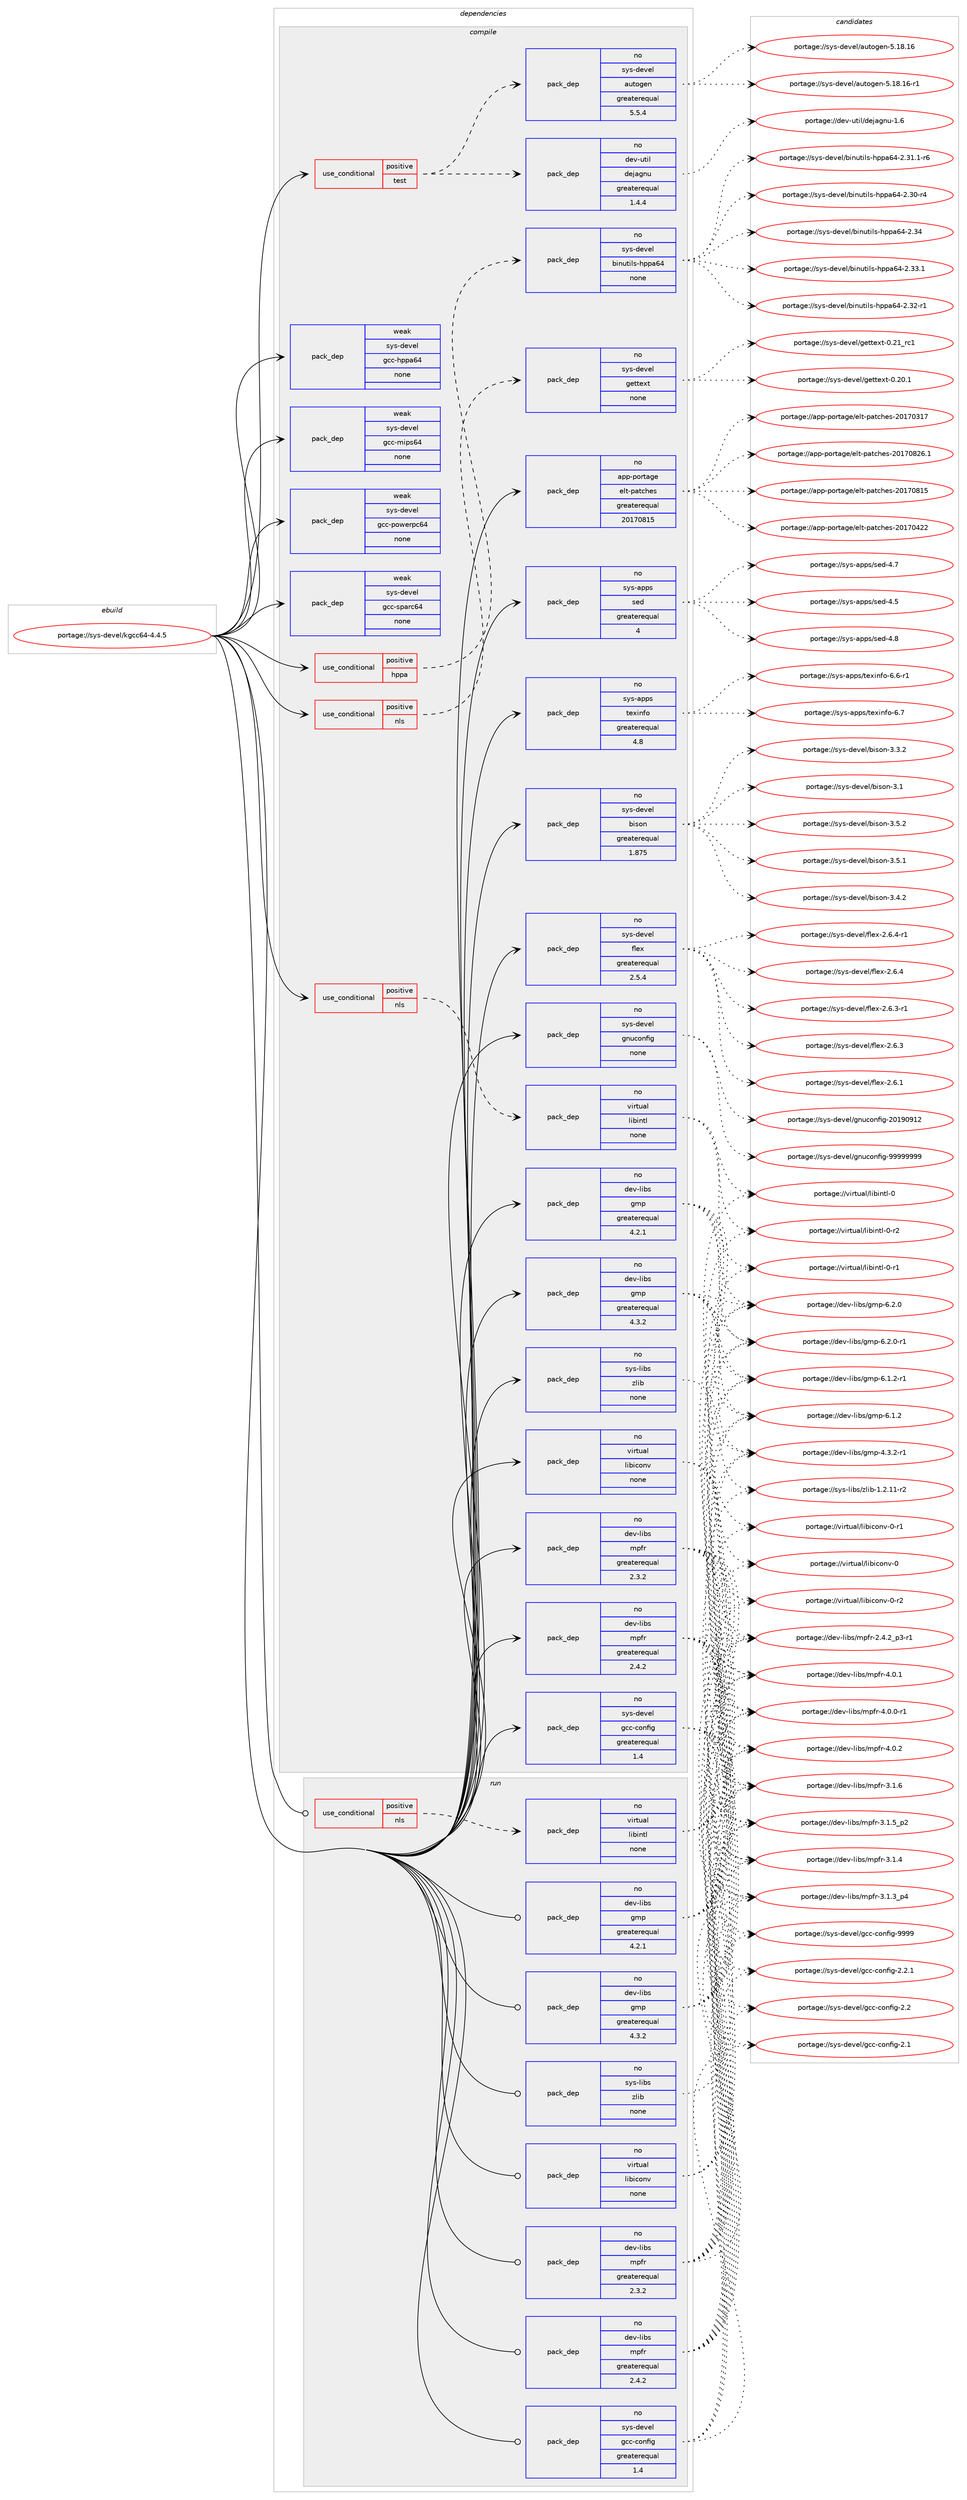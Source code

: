 digraph prolog {

# *************
# Graph options
# *************

newrank=true;
concentrate=true;
compound=true;
graph [rankdir=LR,fontname=Helvetica,fontsize=10,ranksep=1.5];#, ranksep=2.5, nodesep=0.2];
edge  [arrowhead=vee];
node  [fontname=Helvetica,fontsize=10];

# **********
# The ebuild
# **********

subgraph cluster_leftcol {
color=gray;
rank=same;
label=<<i>ebuild</i>>;
id [label="portage://sys-devel/kgcc64-4.4.5", color=red, width=4, href="../sys-devel/kgcc64-4.4.5.svg"];
}

# ****************
# The dependencies
# ****************

subgraph cluster_midcol {
color=gray;
label=<<i>dependencies</i>>;
subgraph cluster_compile {
fillcolor="#eeeeee";
style=filled;
label=<<i>compile</i>>;
subgraph cond10376 {
dependency52115 [label=<<TABLE BORDER="0" CELLBORDER="1" CELLSPACING="0" CELLPADDING="4"><TR><TD ROWSPAN="3" CELLPADDING="10">use_conditional</TD></TR><TR><TD>positive</TD></TR><TR><TD>hppa</TD></TR></TABLE>>, shape=none, color=red];
subgraph pack40613 {
dependency52116 [label=<<TABLE BORDER="0" CELLBORDER="1" CELLSPACING="0" CELLPADDING="4" WIDTH="220"><TR><TD ROWSPAN="6" CELLPADDING="30">pack_dep</TD></TR><TR><TD WIDTH="110">no</TD></TR><TR><TD>sys-devel</TD></TR><TR><TD>binutils-hppa64</TD></TR><TR><TD>none</TD></TR><TR><TD></TD></TR></TABLE>>, shape=none, color=blue];
}
dependency52115:e -> dependency52116:w [weight=20,style="dashed",arrowhead="vee"];
}
id:e -> dependency52115:w [weight=20,style="solid",arrowhead="vee"];
subgraph cond10377 {
dependency52117 [label=<<TABLE BORDER="0" CELLBORDER="1" CELLSPACING="0" CELLPADDING="4"><TR><TD ROWSPAN="3" CELLPADDING="10">use_conditional</TD></TR><TR><TD>positive</TD></TR><TR><TD>nls</TD></TR></TABLE>>, shape=none, color=red];
subgraph pack40614 {
dependency52118 [label=<<TABLE BORDER="0" CELLBORDER="1" CELLSPACING="0" CELLPADDING="4" WIDTH="220"><TR><TD ROWSPAN="6" CELLPADDING="30">pack_dep</TD></TR><TR><TD WIDTH="110">no</TD></TR><TR><TD>sys-devel</TD></TR><TR><TD>gettext</TD></TR><TR><TD>none</TD></TR><TR><TD></TD></TR></TABLE>>, shape=none, color=blue];
}
dependency52117:e -> dependency52118:w [weight=20,style="dashed",arrowhead="vee"];
}
id:e -> dependency52117:w [weight=20,style="solid",arrowhead="vee"];
subgraph cond10378 {
dependency52119 [label=<<TABLE BORDER="0" CELLBORDER="1" CELLSPACING="0" CELLPADDING="4"><TR><TD ROWSPAN="3" CELLPADDING="10">use_conditional</TD></TR><TR><TD>positive</TD></TR><TR><TD>nls</TD></TR></TABLE>>, shape=none, color=red];
subgraph pack40615 {
dependency52120 [label=<<TABLE BORDER="0" CELLBORDER="1" CELLSPACING="0" CELLPADDING="4" WIDTH="220"><TR><TD ROWSPAN="6" CELLPADDING="30">pack_dep</TD></TR><TR><TD WIDTH="110">no</TD></TR><TR><TD>virtual</TD></TR><TR><TD>libintl</TD></TR><TR><TD>none</TD></TR><TR><TD></TD></TR></TABLE>>, shape=none, color=blue];
}
dependency52119:e -> dependency52120:w [weight=20,style="dashed",arrowhead="vee"];
}
id:e -> dependency52119:w [weight=20,style="solid",arrowhead="vee"];
subgraph cond10379 {
dependency52121 [label=<<TABLE BORDER="0" CELLBORDER="1" CELLSPACING="0" CELLPADDING="4"><TR><TD ROWSPAN="3" CELLPADDING="10">use_conditional</TD></TR><TR><TD>positive</TD></TR><TR><TD>test</TD></TR></TABLE>>, shape=none, color=red];
subgraph pack40616 {
dependency52122 [label=<<TABLE BORDER="0" CELLBORDER="1" CELLSPACING="0" CELLPADDING="4" WIDTH="220"><TR><TD ROWSPAN="6" CELLPADDING="30">pack_dep</TD></TR><TR><TD WIDTH="110">no</TD></TR><TR><TD>dev-util</TD></TR><TR><TD>dejagnu</TD></TR><TR><TD>greaterequal</TD></TR><TR><TD>1.4.4</TD></TR></TABLE>>, shape=none, color=blue];
}
dependency52121:e -> dependency52122:w [weight=20,style="dashed",arrowhead="vee"];
subgraph pack40617 {
dependency52123 [label=<<TABLE BORDER="0" CELLBORDER="1" CELLSPACING="0" CELLPADDING="4" WIDTH="220"><TR><TD ROWSPAN="6" CELLPADDING="30">pack_dep</TD></TR><TR><TD WIDTH="110">no</TD></TR><TR><TD>sys-devel</TD></TR><TR><TD>autogen</TD></TR><TR><TD>greaterequal</TD></TR><TR><TD>5.5.4</TD></TR></TABLE>>, shape=none, color=blue];
}
dependency52121:e -> dependency52123:w [weight=20,style="dashed",arrowhead="vee"];
}
id:e -> dependency52121:w [weight=20,style="solid",arrowhead="vee"];
subgraph pack40618 {
dependency52124 [label=<<TABLE BORDER="0" CELLBORDER="1" CELLSPACING="0" CELLPADDING="4" WIDTH="220"><TR><TD ROWSPAN="6" CELLPADDING="30">pack_dep</TD></TR><TR><TD WIDTH="110">no</TD></TR><TR><TD>app-portage</TD></TR><TR><TD>elt-patches</TD></TR><TR><TD>greaterequal</TD></TR><TR><TD>20170815</TD></TR></TABLE>>, shape=none, color=blue];
}
id:e -> dependency52124:w [weight=20,style="solid",arrowhead="vee"];
subgraph pack40619 {
dependency52125 [label=<<TABLE BORDER="0" CELLBORDER="1" CELLSPACING="0" CELLPADDING="4" WIDTH="220"><TR><TD ROWSPAN="6" CELLPADDING="30">pack_dep</TD></TR><TR><TD WIDTH="110">no</TD></TR><TR><TD>dev-libs</TD></TR><TR><TD>gmp</TD></TR><TR><TD>greaterequal</TD></TR><TR><TD>4.2.1</TD></TR></TABLE>>, shape=none, color=blue];
}
id:e -> dependency52125:w [weight=20,style="solid",arrowhead="vee"];
subgraph pack40620 {
dependency52126 [label=<<TABLE BORDER="0" CELLBORDER="1" CELLSPACING="0" CELLPADDING="4" WIDTH="220"><TR><TD ROWSPAN="6" CELLPADDING="30">pack_dep</TD></TR><TR><TD WIDTH="110">no</TD></TR><TR><TD>dev-libs</TD></TR><TR><TD>gmp</TD></TR><TR><TD>greaterequal</TD></TR><TR><TD>4.3.2</TD></TR></TABLE>>, shape=none, color=blue];
}
id:e -> dependency52126:w [weight=20,style="solid",arrowhead="vee"];
subgraph pack40621 {
dependency52127 [label=<<TABLE BORDER="0" CELLBORDER="1" CELLSPACING="0" CELLPADDING="4" WIDTH="220"><TR><TD ROWSPAN="6" CELLPADDING="30">pack_dep</TD></TR><TR><TD WIDTH="110">no</TD></TR><TR><TD>dev-libs</TD></TR><TR><TD>mpfr</TD></TR><TR><TD>greaterequal</TD></TR><TR><TD>2.3.2</TD></TR></TABLE>>, shape=none, color=blue];
}
id:e -> dependency52127:w [weight=20,style="solid",arrowhead="vee"];
subgraph pack40622 {
dependency52128 [label=<<TABLE BORDER="0" CELLBORDER="1" CELLSPACING="0" CELLPADDING="4" WIDTH="220"><TR><TD ROWSPAN="6" CELLPADDING="30">pack_dep</TD></TR><TR><TD WIDTH="110">no</TD></TR><TR><TD>dev-libs</TD></TR><TR><TD>mpfr</TD></TR><TR><TD>greaterequal</TD></TR><TR><TD>2.4.2</TD></TR></TABLE>>, shape=none, color=blue];
}
id:e -> dependency52128:w [weight=20,style="solid",arrowhead="vee"];
subgraph pack40623 {
dependency52129 [label=<<TABLE BORDER="0" CELLBORDER="1" CELLSPACING="0" CELLPADDING="4" WIDTH="220"><TR><TD ROWSPAN="6" CELLPADDING="30">pack_dep</TD></TR><TR><TD WIDTH="110">no</TD></TR><TR><TD>sys-apps</TD></TR><TR><TD>sed</TD></TR><TR><TD>greaterequal</TD></TR><TR><TD>4</TD></TR></TABLE>>, shape=none, color=blue];
}
id:e -> dependency52129:w [weight=20,style="solid",arrowhead="vee"];
subgraph pack40624 {
dependency52130 [label=<<TABLE BORDER="0" CELLBORDER="1" CELLSPACING="0" CELLPADDING="4" WIDTH="220"><TR><TD ROWSPAN="6" CELLPADDING="30">pack_dep</TD></TR><TR><TD WIDTH="110">no</TD></TR><TR><TD>sys-apps</TD></TR><TR><TD>texinfo</TD></TR><TR><TD>greaterequal</TD></TR><TR><TD>4.8</TD></TR></TABLE>>, shape=none, color=blue];
}
id:e -> dependency52130:w [weight=20,style="solid",arrowhead="vee"];
subgraph pack40625 {
dependency52131 [label=<<TABLE BORDER="0" CELLBORDER="1" CELLSPACING="0" CELLPADDING="4" WIDTH="220"><TR><TD ROWSPAN="6" CELLPADDING="30">pack_dep</TD></TR><TR><TD WIDTH="110">no</TD></TR><TR><TD>sys-devel</TD></TR><TR><TD>bison</TD></TR><TR><TD>greaterequal</TD></TR><TR><TD>1.875</TD></TR></TABLE>>, shape=none, color=blue];
}
id:e -> dependency52131:w [weight=20,style="solid",arrowhead="vee"];
subgraph pack40626 {
dependency52132 [label=<<TABLE BORDER="0" CELLBORDER="1" CELLSPACING="0" CELLPADDING="4" WIDTH="220"><TR><TD ROWSPAN="6" CELLPADDING="30">pack_dep</TD></TR><TR><TD WIDTH="110">no</TD></TR><TR><TD>sys-devel</TD></TR><TR><TD>flex</TD></TR><TR><TD>greaterequal</TD></TR><TR><TD>2.5.4</TD></TR></TABLE>>, shape=none, color=blue];
}
id:e -> dependency52132:w [weight=20,style="solid",arrowhead="vee"];
subgraph pack40627 {
dependency52133 [label=<<TABLE BORDER="0" CELLBORDER="1" CELLSPACING="0" CELLPADDING="4" WIDTH="220"><TR><TD ROWSPAN="6" CELLPADDING="30">pack_dep</TD></TR><TR><TD WIDTH="110">no</TD></TR><TR><TD>sys-devel</TD></TR><TR><TD>gcc-config</TD></TR><TR><TD>greaterequal</TD></TR><TR><TD>1.4</TD></TR></TABLE>>, shape=none, color=blue];
}
id:e -> dependency52133:w [weight=20,style="solid",arrowhead="vee"];
subgraph pack40628 {
dependency52134 [label=<<TABLE BORDER="0" CELLBORDER="1" CELLSPACING="0" CELLPADDING="4" WIDTH="220"><TR><TD ROWSPAN="6" CELLPADDING="30">pack_dep</TD></TR><TR><TD WIDTH="110">no</TD></TR><TR><TD>sys-devel</TD></TR><TR><TD>gnuconfig</TD></TR><TR><TD>none</TD></TR><TR><TD></TD></TR></TABLE>>, shape=none, color=blue];
}
id:e -> dependency52134:w [weight=20,style="solid",arrowhead="vee"];
subgraph pack40629 {
dependency52135 [label=<<TABLE BORDER="0" CELLBORDER="1" CELLSPACING="0" CELLPADDING="4" WIDTH="220"><TR><TD ROWSPAN="6" CELLPADDING="30">pack_dep</TD></TR><TR><TD WIDTH="110">no</TD></TR><TR><TD>sys-libs</TD></TR><TR><TD>zlib</TD></TR><TR><TD>none</TD></TR><TR><TD></TD></TR></TABLE>>, shape=none, color=blue];
}
id:e -> dependency52135:w [weight=20,style="solid",arrowhead="vee"];
subgraph pack40630 {
dependency52136 [label=<<TABLE BORDER="0" CELLBORDER="1" CELLSPACING="0" CELLPADDING="4" WIDTH="220"><TR><TD ROWSPAN="6" CELLPADDING="30">pack_dep</TD></TR><TR><TD WIDTH="110">no</TD></TR><TR><TD>virtual</TD></TR><TR><TD>libiconv</TD></TR><TR><TD>none</TD></TR><TR><TD></TD></TR></TABLE>>, shape=none, color=blue];
}
id:e -> dependency52136:w [weight=20,style="solid",arrowhead="vee"];
subgraph pack40631 {
dependency52137 [label=<<TABLE BORDER="0" CELLBORDER="1" CELLSPACING="0" CELLPADDING="4" WIDTH="220"><TR><TD ROWSPAN="6" CELLPADDING="30">pack_dep</TD></TR><TR><TD WIDTH="110">weak</TD></TR><TR><TD>sys-devel</TD></TR><TR><TD>gcc-hppa64</TD></TR><TR><TD>none</TD></TR><TR><TD></TD></TR></TABLE>>, shape=none, color=blue];
}
id:e -> dependency52137:w [weight=20,style="solid",arrowhead="vee"];
subgraph pack40632 {
dependency52138 [label=<<TABLE BORDER="0" CELLBORDER="1" CELLSPACING="0" CELLPADDING="4" WIDTH="220"><TR><TD ROWSPAN="6" CELLPADDING="30">pack_dep</TD></TR><TR><TD WIDTH="110">weak</TD></TR><TR><TD>sys-devel</TD></TR><TR><TD>gcc-mips64</TD></TR><TR><TD>none</TD></TR><TR><TD></TD></TR></TABLE>>, shape=none, color=blue];
}
id:e -> dependency52138:w [weight=20,style="solid",arrowhead="vee"];
subgraph pack40633 {
dependency52139 [label=<<TABLE BORDER="0" CELLBORDER="1" CELLSPACING="0" CELLPADDING="4" WIDTH="220"><TR><TD ROWSPAN="6" CELLPADDING="30">pack_dep</TD></TR><TR><TD WIDTH="110">weak</TD></TR><TR><TD>sys-devel</TD></TR><TR><TD>gcc-powerpc64</TD></TR><TR><TD>none</TD></TR><TR><TD></TD></TR></TABLE>>, shape=none, color=blue];
}
id:e -> dependency52139:w [weight=20,style="solid",arrowhead="vee"];
subgraph pack40634 {
dependency52140 [label=<<TABLE BORDER="0" CELLBORDER="1" CELLSPACING="0" CELLPADDING="4" WIDTH="220"><TR><TD ROWSPAN="6" CELLPADDING="30">pack_dep</TD></TR><TR><TD WIDTH="110">weak</TD></TR><TR><TD>sys-devel</TD></TR><TR><TD>gcc-sparc64</TD></TR><TR><TD>none</TD></TR><TR><TD></TD></TR></TABLE>>, shape=none, color=blue];
}
id:e -> dependency52140:w [weight=20,style="solid",arrowhead="vee"];
}
subgraph cluster_compileandrun {
fillcolor="#eeeeee";
style=filled;
label=<<i>compile and run</i>>;
}
subgraph cluster_run {
fillcolor="#eeeeee";
style=filled;
label=<<i>run</i>>;
subgraph cond10380 {
dependency52141 [label=<<TABLE BORDER="0" CELLBORDER="1" CELLSPACING="0" CELLPADDING="4"><TR><TD ROWSPAN="3" CELLPADDING="10">use_conditional</TD></TR><TR><TD>positive</TD></TR><TR><TD>nls</TD></TR></TABLE>>, shape=none, color=red];
subgraph pack40635 {
dependency52142 [label=<<TABLE BORDER="0" CELLBORDER="1" CELLSPACING="0" CELLPADDING="4" WIDTH="220"><TR><TD ROWSPAN="6" CELLPADDING="30">pack_dep</TD></TR><TR><TD WIDTH="110">no</TD></TR><TR><TD>virtual</TD></TR><TR><TD>libintl</TD></TR><TR><TD>none</TD></TR><TR><TD></TD></TR></TABLE>>, shape=none, color=blue];
}
dependency52141:e -> dependency52142:w [weight=20,style="dashed",arrowhead="vee"];
}
id:e -> dependency52141:w [weight=20,style="solid",arrowhead="odot"];
subgraph pack40636 {
dependency52143 [label=<<TABLE BORDER="0" CELLBORDER="1" CELLSPACING="0" CELLPADDING="4" WIDTH="220"><TR><TD ROWSPAN="6" CELLPADDING="30">pack_dep</TD></TR><TR><TD WIDTH="110">no</TD></TR><TR><TD>dev-libs</TD></TR><TR><TD>gmp</TD></TR><TR><TD>greaterequal</TD></TR><TR><TD>4.2.1</TD></TR></TABLE>>, shape=none, color=blue];
}
id:e -> dependency52143:w [weight=20,style="solid",arrowhead="odot"];
subgraph pack40637 {
dependency52144 [label=<<TABLE BORDER="0" CELLBORDER="1" CELLSPACING="0" CELLPADDING="4" WIDTH="220"><TR><TD ROWSPAN="6" CELLPADDING="30">pack_dep</TD></TR><TR><TD WIDTH="110">no</TD></TR><TR><TD>dev-libs</TD></TR><TR><TD>gmp</TD></TR><TR><TD>greaterequal</TD></TR><TR><TD>4.3.2</TD></TR></TABLE>>, shape=none, color=blue];
}
id:e -> dependency52144:w [weight=20,style="solid",arrowhead="odot"];
subgraph pack40638 {
dependency52145 [label=<<TABLE BORDER="0" CELLBORDER="1" CELLSPACING="0" CELLPADDING="4" WIDTH="220"><TR><TD ROWSPAN="6" CELLPADDING="30">pack_dep</TD></TR><TR><TD WIDTH="110">no</TD></TR><TR><TD>dev-libs</TD></TR><TR><TD>mpfr</TD></TR><TR><TD>greaterequal</TD></TR><TR><TD>2.3.2</TD></TR></TABLE>>, shape=none, color=blue];
}
id:e -> dependency52145:w [weight=20,style="solid",arrowhead="odot"];
subgraph pack40639 {
dependency52146 [label=<<TABLE BORDER="0" CELLBORDER="1" CELLSPACING="0" CELLPADDING="4" WIDTH="220"><TR><TD ROWSPAN="6" CELLPADDING="30">pack_dep</TD></TR><TR><TD WIDTH="110">no</TD></TR><TR><TD>dev-libs</TD></TR><TR><TD>mpfr</TD></TR><TR><TD>greaterequal</TD></TR><TR><TD>2.4.2</TD></TR></TABLE>>, shape=none, color=blue];
}
id:e -> dependency52146:w [weight=20,style="solid",arrowhead="odot"];
subgraph pack40640 {
dependency52147 [label=<<TABLE BORDER="0" CELLBORDER="1" CELLSPACING="0" CELLPADDING="4" WIDTH="220"><TR><TD ROWSPAN="6" CELLPADDING="30">pack_dep</TD></TR><TR><TD WIDTH="110">no</TD></TR><TR><TD>sys-devel</TD></TR><TR><TD>gcc-config</TD></TR><TR><TD>greaterequal</TD></TR><TR><TD>1.4</TD></TR></TABLE>>, shape=none, color=blue];
}
id:e -> dependency52147:w [weight=20,style="solid",arrowhead="odot"];
subgraph pack40641 {
dependency52148 [label=<<TABLE BORDER="0" CELLBORDER="1" CELLSPACING="0" CELLPADDING="4" WIDTH="220"><TR><TD ROWSPAN="6" CELLPADDING="30">pack_dep</TD></TR><TR><TD WIDTH="110">no</TD></TR><TR><TD>sys-libs</TD></TR><TR><TD>zlib</TD></TR><TR><TD>none</TD></TR><TR><TD></TD></TR></TABLE>>, shape=none, color=blue];
}
id:e -> dependency52148:w [weight=20,style="solid",arrowhead="odot"];
subgraph pack40642 {
dependency52149 [label=<<TABLE BORDER="0" CELLBORDER="1" CELLSPACING="0" CELLPADDING="4" WIDTH="220"><TR><TD ROWSPAN="6" CELLPADDING="30">pack_dep</TD></TR><TR><TD WIDTH="110">no</TD></TR><TR><TD>virtual</TD></TR><TR><TD>libiconv</TD></TR><TR><TD>none</TD></TR><TR><TD></TD></TR></TABLE>>, shape=none, color=blue];
}
id:e -> dependency52149:w [weight=20,style="solid",arrowhead="odot"];
}
}

# **************
# The candidates
# **************

subgraph cluster_choices {
rank=same;
color=gray;
label=<<i>candidates</i>>;

subgraph choice40613 {
color=black;
nodesep=1;
choice115121115451001011181011084798105110117116105108115451041121129754524550465152 [label="portage://sys-devel/binutils-hppa64-2.34", color=red, width=4,href="../sys-devel/binutils-hppa64-2.34.svg"];
choice1151211154510010111810110847981051101171161051081154510411211297545245504651514649 [label="portage://sys-devel/binutils-hppa64-2.33.1", color=red, width=4,href="../sys-devel/binutils-hppa64-2.33.1.svg"];
choice1151211154510010111810110847981051101171161051081154510411211297545245504651504511449 [label="portage://sys-devel/binutils-hppa64-2.32-r1", color=red, width=4,href="../sys-devel/binutils-hppa64-2.32-r1.svg"];
choice11512111545100101118101108479810511011711610510811545104112112975452455046514946494511454 [label="portage://sys-devel/binutils-hppa64-2.31.1-r6", color=red, width=4,href="../sys-devel/binutils-hppa64-2.31.1-r6.svg"];
choice1151211154510010111810110847981051101171161051081154510411211297545245504651484511452 [label="portage://sys-devel/binutils-hppa64-2.30-r4", color=red, width=4,href="../sys-devel/binutils-hppa64-2.30-r4.svg"];
dependency52116:e -> choice115121115451001011181011084798105110117116105108115451041121129754524550465152:w [style=dotted,weight="100"];
dependency52116:e -> choice1151211154510010111810110847981051101171161051081154510411211297545245504651514649:w [style=dotted,weight="100"];
dependency52116:e -> choice1151211154510010111810110847981051101171161051081154510411211297545245504651504511449:w [style=dotted,weight="100"];
dependency52116:e -> choice11512111545100101118101108479810511011711610510811545104112112975452455046514946494511454:w [style=dotted,weight="100"];
dependency52116:e -> choice1151211154510010111810110847981051101171161051081154510411211297545245504651484511452:w [style=dotted,weight="100"];
}
subgraph choice40614 {
color=black;
nodesep=1;
choice11512111545100101118101108471031011161161011201164548465049951149949 [label="portage://sys-devel/gettext-0.21_rc1", color=red, width=4,href="../sys-devel/gettext-0.21_rc1.svg"];
choice115121115451001011181011084710310111611610112011645484650484649 [label="portage://sys-devel/gettext-0.20.1", color=red, width=4,href="../sys-devel/gettext-0.20.1.svg"];
dependency52118:e -> choice11512111545100101118101108471031011161161011201164548465049951149949:w [style=dotted,weight="100"];
dependency52118:e -> choice115121115451001011181011084710310111611610112011645484650484649:w [style=dotted,weight="100"];
}
subgraph choice40615 {
color=black;
nodesep=1;
choice11810511411611797108471081059810511011610845484511450 [label="portage://virtual/libintl-0-r2", color=red, width=4,href="../virtual/libintl-0-r2.svg"];
choice11810511411611797108471081059810511011610845484511449 [label="portage://virtual/libintl-0-r1", color=red, width=4,href="../virtual/libintl-0-r1.svg"];
choice1181051141161179710847108105981051101161084548 [label="portage://virtual/libintl-0", color=red, width=4,href="../virtual/libintl-0.svg"];
dependency52120:e -> choice11810511411611797108471081059810511011610845484511450:w [style=dotted,weight="100"];
dependency52120:e -> choice11810511411611797108471081059810511011610845484511449:w [style=dotted,weight="100"];
dependency52120:e -> choice1181051141161179710847108105981051101161084548:w [style=dotted,weight="100"];
}
subgraph choice40616 {
color=black;
nodesep=1;
choice10010111845117116105108471001011069710311011745494654 [label="portage://dev-util/dejagnu-1.6", color=red, width=4,href="../dev-util/dejagnu-1.6.svg"];
dependency52122:e -> choice10010111845117116105108471001011069710311011745494654:w [style=dotted,weight="100"];
}
subgraph choice40617 {
color=black;
nodesep=1;
choice11512111545100101118101108479711711611110310111045534649564649544511449 [label="portage://sys-devel/autogen-5.18.16-r1", color=red, width=4,href="../sys-devel/autogen-5.18.16-r1.svg"];
choice1151211154510010111810110847971171161111031011104553464956464954 [label="portage://sys-devel/autogen-5.18.16", color=red, width=4,href="../sys-devel/autogen-5.18.16.svg"];
dependency52123:e -> choice11512111545100101118101108479711711611110310111045534649564649544511449:w [style=dotted,weight="100"];
dependency52123:e -> choice1151211154510010111810110847971171161111031011104553464956464954:w [style=dotted,weight="100"];
}
subgraph choice40618 {
color=black;
nodesep=1;
choice971121124511211111411697103101471011081164511297116991041011154550484955485650544649 [label="portage://app-portage/elt-patches-20170826.1", color=red, width=4,href="../app-portage/elt-patches-20170826.1.svg"];
choice97112112451121111141169710310147101108116451129711699104101115455048495548564953 [label="portage://app-portage/elt-patches-20170815", color=red, width=4,href="../app-portage/elt-patches-20170815.svg"];
choice97112112451121111141169710310147101108116451129711699104101115455048495548525050 [label="portage://app-portage/elt-patches-20170422", color=red, width=4,href="../app-portage/elt-patches-20170422.svg"];
choice97112112451121111141169710310147101108116451129711699104101115455048495548514955 [label="portage://app-portage/elt-patches-20170317", color=red, width=4,href="../app-portage/elt-patches-20170317.svg"];
dependency52124:e -> choice971121124511211111411697103101471011081164511297116991041011154550484955485650544649:w [style=dotted,weight="100"];
dependency52124:e -> choice97112112451121111141169710310147101108116451129711699104101115455048495548564953:w [style=dotted,weight="100"];
dependency52124:e -> choice97112112451121111141169710310147101108116451129711699104101115455048495548525050:w [style=dotted,weight="100"];
dependency52124:e -> choice97112112451121111141169710310147101108116451129711699104101115455048495548514955:w [style=dotted,weight="100"];
}
subgraph choice40619 {
color=black;
nodesep=1;
choice1001011184510810598115471031091124554465046484511449 [label="portage://dev-libs/gmp-6.2.0-r1", color=red, width=4,href="../dev-libs/gmp-6.2.0-r1.svg"];
choice100101118451081059811547103109112455446504648 [label="portage://dev-libs/gmp-6.2.0", color=red, width=4,href="../dev-libs/gmp-6.2.0.svg"];
choice1001011184510810598115471031091124554464946504511449 [label="portage://dev-libs/gmp-6.1.2-r1", color=red, width=4,href="../dev-libs/gmp-6.1.2-r1.svg"];
choice100101118451081059811547103109112455446494650 [label="portage://dev-libs/gmp-6.1.2", color=red, width=4,href="../dev-libs/gmp-6.1.2.svg"];
choice1001011184510810598115471031091124552465146504511449 [label="portage://dev-libs/gmp-4.3.2-r1", color=red, width=4,href="../dev-libs/gmp-4.3.2-r1.svg"];
dependency52125:e -> choice1001011184510810598115471031091124554465046484511449:w [style=dotted,weight="100"];
dependency52125:e -> choice100101118451081059811547103109112455446504648:w [style=dotted,weight="100"];
dependency52125:e -> choice1001011184510810598115471031091124554464946504511449:w [style=dotted,weight="100"];
dependency52125:e -> choice100101118451081059811547103109112455446494650:w [style=dotted,weight="100"];
dependency52125:e -> choice1001011184510810598115471031091124552465146504511449:w [style=dotted,weight="100"];
}
subgraph choice40620 {
color=black;
nodesep=1;
choice1001011184510810598115471031091124554465046484511449 [label="portage://dev-libs/gmp-6.2.0-r1", color=red, width=4,href="../dev-libs/gmp-6.2.0-r1.svg"];
choice100101118451081059811547103109112455446504648 [label="portage://dev-libs/gmp-6.2.0", color=red, width=4,href="../dev-libs/gmp-6.2.0.svg"];
choice1001011184510810598115471031091124554464946504511449 [label="portage://dev-libs/gmp-6.1.2-r1", color=red, width=4,href="../dev-libs/gmp-6.1.2-r1.svg"];
choice100101118451081059811547103109112455446494650 [label="portage://dev-libs/gmp-6.1.2", color=red, width=4,href="../dev-libs/gmp-6.1.2.svg"];
choice1001011184510810598115471031091124552465146504511449 [label="portage://dev-libs/gmp-4.3.2-r1", color=red, width=4,href="../dev-libs/gmp-4.3.2-r1.svg"];
dependency52126:e -> choice1001011184510810598115471031091124554465046484511449:w [style=dotted,weight="100"];
dependency52126:e -> choice100101118451081059811547103109112455446504648:w [style=dotted,weight="100"];
dependency52126:e -> choice1001011184510810598115471031091124554464946504511449:w [style=dotted,weight="100"];
dependency52126:e -> choice100101118451081059811547103109112455446494650:w [style=dotted,weight="100"];
dependency52126:e -> choice1001011184510810598115471031091124552465146504511449:w [style=dotted,weight="100"];
}
subgraph choice40621 {
color=black;
nodesep=1;
choice100101118451081059811547109112102114455246484650 [label="portage://dev-libs/mpfr-4.0.2", color=red, width=4,href="../dev-libs/mpfr-4.0.2.svg"];
choice100101118451081059811547109112102114455246484649 [label="portage://dev-libs/mpfr-4.0.1", color=red, width=4,href="../dev-libs/mpfr-4.0.1.svg"];
choice1001011184510810598115471091121021144552464846484511449 [label="portage://dev-libs/mpfr-4.0.0-r1", color=red, width=4,href="../dev-libs/mpfr-4.0.0-r1.svg"];
choice100101118451081059811547109112102114455146494654 [label="portage://dev-libs/mpfr-3.1.6", color=red, width=4,href="../dev-libs/mpfr-3.1.6.svg"];
choice1001011184510810598115471091121021144551464946539511250 [label="portage://dev-libs/mpfr-3.1.5_p2", color=red, width=4,href="../dev-libs/mpfr-3.1.5_p2.svg"];
choice100101118451081059811547109112102114455146494652 [label="portage://dev-libs/mpfr-3.1.4", color=red, width=4,href="../dev-libs/mpfr-3.1.4.svg"];
choice1001011184510810598115471091121021144551464946519511252 [label="portage://dev-libs/mpfr-3.1.3_p4", color=red, width=4,href="../dev-libs/mpfr-3.1.3_p4.svg"];
choice10010111845108105981154710911210211445504652465095112514511449 [label="portage://dev-libs/mpfr-2.4.2_p3-r1", color=red, width=4,href="../dev-libs/mpfr-2.4.2_p3-r1.svg"];
dependency52127:e -> choice100101118451081059811547109112102114455246484650:w [style=dotted,weight="100"];
dependency52127:e -> choice100101118451081059811547109112102114455246484649:w [style=dotted,weight="100"];
dependency52127:e -> choice1001011184510810598115471091121021144552464846484511449:w [style=dotted,weight="100"];
dependency52127:e -> choice100101118451081059811547109112102114455146494654:w [style=dotted,weight="100"];
dependency52127:e -> choice1001011184510810598115471091121021144551464946539511250:w [style=dotted,weight="100"];
dependency52127:e -> choice100101118451081059811547109112102114455146494652:w [style=dotted,weight="100"];
dependency52127:e -> choice1001011184510810598115471091121021144551464946519511252:w [style=dotted,weight="100"];
dependency52127:e -> choice10010111845108105981154710911210211445504652465095112514511449:w [style=dotted,weight="100"];
}
subgraph choice40622 {
color=black;
nodesep=1;
choice100101118451081059811547109112102114455246484650 [label="portage://dev-libs/mpfr-4.0.2", color=red, width=4,href="../dev-libs/mpfr-4.0.2.svg"];
choice100101118451081059811547109112102114455246484649 [label="portage://dev-libs/mpfr-4.0.1", color=red, width=4,href="../dev-libs/mpfr-4.0.1.svg"];
choice1001011184510810598115471091121021144552464846484511449 [label="portage://dev-libs/mpfr-4.0.0-r1", color=red, width=4,href="../dev-libs/mpfr-4.0.0-r1.svg"];
choice100101118451081059811547109112102114455146494654 [label="portage://dev-libs/mpfr-3.1.6", color=red, width=4,href="../dev-libs/mpfr-3.1.6.svg"];
choice1001011184510810598115471091121021144551464946539511250 [label="portage://dev-libs/mpfr-3.1.5_p2", color=red, width=4,href="../dev-libs/mpfr-3.1.5_p2.svg"];
choice100101118451081059811547109112102114455146494652 [label="portage://dev-libs/mpfr-3.1.4", color=red, width=4,href="../dev-libs/mpfr-3.1.4.svg"];
choice1001011184510810598115471091121021144551464946519511252 [label="portage://dev-libs/mpfr-3.1.3_p4", color=red, width=4,href="../dev-libs/mpfr-3.1.3_p4.svg"];
choice10010111845108105981154710911210211445504652465095112514511449 [label="portage://dev-libs/mpfr-2.4.2_p3-r1", color=red, width=4,href="../dev-libs/mpfr-2.4.2_p3-r1.svg"];
dependency52128:e -> choice100101118451081059811547109112102114455246484650:w [style=dotted,weight="100"];
dependency52128:e -> choice100101118451081059811547109112102114455246484649:w [style=dotted,weight="100"];
dependency52128:e -> choice1001011184510810598115471091121021144552464846484511449:w [style=dotted,weight="100"];
dependency52128:e -> choice100101118451081059811547109112102114455146494654:w [style=dotted,weight="100"];
dependency52128:e -> choice1001011184510810598115471091121021144551464946539511250:w [style=dotted,weight="100"];
dependency52128:e -> choice100101118451081059811547109112102114455146494652:w [style=dotted,weight="100"];
dependency52128:e -> choice1001011184510810598115471091121021144551464946519511252:w [style=dotted,weight="100"];
dependency52128:e -> choice10010111845108105981154710911210211445504652465095112514511449:w [style=dotted,weight="100"];
}
subgraph choice40623 {
color=black;
nodesep=1;
choice11512111545971121121154711510110045524656 [label="portage://sys-apps/sed-4.8", color=red, width=4,href="../sys-apps/sed-4.8.svg"];
choice11512111545971121121154711510110045524655 [label="portage://sys-apps/sed-4.7", color=red, width=4,href="../sys-apps/sed-4.7.svg"];
choice11512111545971121121154711510110045524653 [label="portage://sys-apps/sed-4.5", color=red, width=4,href="../sys-apps/sed-4.5.svg"];
dependency52129:e -> choice11512111545971121121154711510110045524656:w [style=dotted,weight="100"];
dependency52129:e -> choice11512111545971121121154711510110045524655:w [style=dotted,weight="100"];
dependency52129:e -> choice11512111545971121121154711510110045524653:w [style=dotted,weight="100"];
}
subgraph choice40624 {
color=black;
nodesep=1;
choice11512111545971121121154711610112010511010211145544655 [label="portage://sys-apps/texinfo-6.7", color=red, width=4,href="../sys-apps/texinfo-6.7.svg"];
choice115121115459711211211547116101120105110102111455446544511449 [label="portage://sys-apps/texinfo-6.6-r1", color=red, width=4,href="../sys-apps/texinfo-6.6-r1.svg"];
dependency52130:e -> choice11512111545971121121154711610112010511010211145544655:w [style=dotted,weight="100"];
dependency52130:e -> choice115121115459711211211547116101120105110102111455446544511449:w [style=dotted,weight="100"];
}
subgraph choice40625 {
color=black;
nodesep=1;
choice115121115451001011181011084798105115111110455146534650 [label="portage://sys-devel/bison-3.5.2", color=red, width=4,href="../sys-devel/bison-3.5.2.svg"];
choice115121115451001011181011084798105115111110455146534649 [label="portage://sys-devel/bison-3.5.1", color=red, width=4,href="../sys-devel/bison-3.5.1.svg"];
choice115121115451001011181011084798105115111110455146524650 [label="portage://sys-devel/bison-3.4.2", color=red, width=4,href="../sys-devel/bison-3.4.2.svg"];
choice115121115451001011181011084798105115111110455146514650 [label="portage://sys-devel/bison-3.3.2", color=red, width=4,href="../sys-devel/bison-3.3.2.svg"];
choice11512111545100101118101108479810511511111045514649 [label="portage://sys-devel/bison-3.1", color=red, width=4,href="../sys-devel/bison-3.1.svg"];
dependency52131:e -> choice115121115451001011181011084798105115111110455146534650:w [style=dotted,weight="100"];
dependency52131:e -> choice115121115451001011181011084798105115111110455146534649:w [style=dotted,weight="100"];
dependency52131:e -> choice115121115451001011181011084798105115111110455146524650:w [style=dotted,weight="100"];
dependency52131:e -> choice115121115451001011181011084798105115111110455146514650:w [style=dotted,weight="100"];
dependency52131:e -> choice11512111545100101118101108479810511511111045514649:w [style=dotted,weight="100"];
}
subgraph choice40626 {
color=black;
nodesep=1;
choice11512111545100101118101108471021081011204550465446524511449 [label="portage://sys-devel/flex-2.6.4-r1", color=red, width=4,href="../sys-devel/flex-2.6.4-r1.svg"];
choice1151211154510010111810110847102108101120455046544652 [label="portage://sys-devel/flex-2.6.4", color=red, width=4,href="../sys-devel/flex-2.6.4.svg"];
choice11512111545100101118101108471021081011204550465446514511449 [label="portage://sys-devel/flex-2.6.3-r1", color=red, width=4,href="../sys-devel/flex-2.6.3-r1.svg"];
choice1151211154510010111810110847102108101120455046544651 [label="portage://sys-devel/flex-2.6.3", color=red, width=4,href="../sys-devel/flex-2.6.3.svg"];
choice1151211154510010111810110847102108101120455046544649 [label="portage://sys-devel/flex-2.6.1", color=red, width=4,href="../sys-devel/flex-2.6.1.svg"];
dependency52132:e -> choice11512111545100101118101108471021081011204550465446524511449:w [style=dotted,weight="100"];
dependency52132:e -> choice1151211154510010111810110847102108101120455046544652:w [style=dotted,weight="100"];
dependency52132:e -> choice11512111545100101118101108471021081011204550465446514511449:w [style=dotted,weight="100"];
dependency52132:e -> choice1151211154510010111810110847102108101120455046544651:w [style=dotted,weight="100"];
dependency52132:e -> choice1151211154510010111810110847102108101120455046544649:w [style=dotted,weight="100"];
}
subgraph choice40627 {
color=black;
nodesep=1;
choice1151211154510010111810110847103999945991111101021051034557575757 [label="portage://sys-devel/gcc-config-9999", color=red, width=4,href="../sys-devel/gcc-config-9999.svg"];
choice115121115451001011181011084710399994599111110102105103455046504649 [label="portage://sys-devel/gcc-config-2.2.1", color=red, width=4,href="../sys-devel/gcc-config-2.2.1.svg"];
choice11512111545100101118101108471039999459911111010210510345504650 [label="portage://sys-devel/gcc-config-2.2", color=red, width=4,href="../sys-devel/gcc-config-2.2.svg"];
choice11512111545100101118101108471039999459911111010210510345504649 [label="portage://sys-devel/gcc-config-2.1", color=red, width=4,href="../sys-devel/gcc-config-2.1.svg"];
dependency52133:e -> choice1151211154510010111810110847103999945991111101021051034557575757:w [style=dotted,weight="100"];
dependency52133:e -> choice115121115451001011181011084710399994599111110102105103455046504649:w [style=dotted,weight="100"];
dependency52133:e -> choice11512111545100101118101108471039999459911111010210510345504650:w [style=dotted,weight="100"];
dependency52133:e -> choice11512111545100101118101108471039999459911111010210510345504649:w [style=dotted,weight="100"];
}
subgraph choice40628 {
color=black;
nodesep=1;
choice115121115451001011181011084710311011799111110102105103455757575757575757 [label="portage://sys-devel/gnuconfig-99999999", color=red, width=4,href="../sys-devel/gnuconfig-99999999.svg"];
choice115121115451001011181011084710311011799111110102105103455048495748574950 [label="portage://sys-devel/gnuconfig-20190912", color=red, width=4,href="../sys-devel/gnuconfig-20190912.svg"];
dependency52134:e -> choice115121115451001011181011084710311011799111110102105103455757575757575757:w [style=dotted,weight="100"];
dependency52134:e -> choice115121115451001011181011084710311011799111110102105103455048495748574950:w [style=dotted,weight="100"];
}
subgraph choice40629 {
color=black;
nodesep=1;
choice11512111545108105981154712210810598454946504649494511450 [label="portage://sys-libs/zlib-1.2.11-r2", color=red, width=4,href="../sys-libs/zlib-1.2.11-r2.svg"];
dependency52135:e -> choice11512111545108105981154712210810598454946504649494511450:w [style=dotted,weight="100"];
}
subgraph choice40630 {
color=black;
nodesep=1;
choice1181051141161179710847108105981059911111011845484511450 [label="portage://virtual/libiconv-0-r2", color=red, width=4,href="../virtual/libiconv-0-r2.svg"];
choice1181051141161179710847108105981059911111011845484511449 [label="portage://virtual/libiconv-0-r1", color=red, width=4,href="../virtual/libiconv-0-r1.svg"];
choice118105114116117971084710810598105991111101184548 [label="portage://virtual/libiconv-0", color=red, width=4,href="../virtual/libiconv-0.svg"];
dependency52136:e -> choice1181051141161179710847108105981059911111011845484511450:w [style=dotted,weight="100"];
dependency52136:e -> choice1181051141161179710847108105981059911111011845484511449:w [style=dotted,weight="100"];
dependency52136:e -> choice118105114116117971084710810598105991111101184548:w [style=dotted,weight="100"];
}
subgraph choice40631 {
color=black;
nodesep=1;
}
subgraph choice40632 {
color=black;
nodesep=1;
}
subgraph choice40633 {
color=black;
nodesep=1;
}
subgraph choice40634 {
color=black;
nodesep=1;
}
subgraph choice40635 {
color=black;
nodesep=1;
choice11810511411611797108471081059810511011610845484511450 [label="portage://virtual/libintl-0-r2", color=red, width=4,href="../virtual/libintl-0-r2.svg"];
choice11810511411611797108471081059810511011610845484511449 [label="portage://virtual/libintl-0-r1", color=red, width=4,href="../virtual/libintl-0-r1.svg"];
choice1181051141161179710847108105981051101161084548 [label="portage://virtual/libintl-0", color=red, width=4,href="../virtual/libintl-0.svg"];
dependency52142:e -> choice11810511411611797108471081059810511011610845484511450:w [style=dotted,weight="100"];
dependency52142:e -> choice11810511411611797108471081059810511011610845484511449:w [style=dotted,weight="100"];
dependency52142:e -> choice1181051141161179710847108105981051101161084548:w [style=dotted,weight="100"];
}
subgraph choice40636 {
color=black;
nodesep=1;
choice1001011184510810598115471031091124554465046484511449 [label="portage://dev-libs/gmp-6.2.0-r1", color=red, width=4,href="../dev-libs/gmp-6.2.0-r1.svg"];
choice100101118451081059811547103109112455446504648 [label="portage://dev-libs/gmp-6.2.0", color=red, width=4,href="../dev-libs/gmp-6.2.0.svg"];
choice1001011184510810598115471031091124554464946504511449 [label="portage://dev-libs/gmp-6.1.2-r1", color=red, width=4,href="../dev-libs/gmp-6.1.2-r1.svg"];
choice100101118451081059811547103109112455446494650 [label="portage://dev-libs/gmp-6.1.2", color=red, width=4,href="../dev-libs/gmp-6.1.2.svg"];
choice1001011184510810598115471031091124552465146504511449 [label="portage://dev-libs/gmp-4.3.2-r1", color=red, width=4,href="../dev-libs/gmp-4.3.2-r1.svg"];
dependency52143:e -> choice1001011184510810598115471031091124554465046484511449:w [style=dotted,weight="100"];
dependency52143:e -> choice100101118451081059811547103109112455446504648:w [style=dotted,weight="100"];
dependency52143:e -> choice1001011184510810598115471031091124554464946504511449:w [style=dotted,weight="100"];
dependency52143:e -> choice100101118451081059811547103109112455446494650:w [style=dotted,weight="100"];
dependency52143:e -> choice1001011184510810598115471031091124552465146504511449:w [style=dotted,weight="100"];
}
subgraph choice40637 {
color=black;
nodesep=1;
choice1001011184510810598115471031091124554465046484511449 [label="portage://dev-libs/gmp-6.2.0-r1", color=red, width=4,href="../dev-libs/gmp-6.2.0-r1.svg"];
choice100101118451081059811547103109112455446504648 [label="portage://dev-libs/gmp-6.2.0", color=red, width=4,href="../dev-libs/gmp-6.2.0.svg"];
choice1001011184510810598115471031091124554464946504511449 [label="portage://dev-libs/gmp-6.1.2-r1", color=red, width=4,href="../dev-libs/gmp-6.1.2-r1.svg"];
choice100101118451081059811547103109112455446494650 [label="portage://dev-libs/gmp-6.1.2", color=red, width=4,href="../dev-libs/gmp-6.1.2.svg"];
choice1001011184510810598115471031091124552465146504511449 [label="portage://dev-libs/gmp-4.3.2-r1", color=red, width=4,href="../dev-libs/gmp-4.3.2-r1.svg"];
dependency52144:e -> choice1001011184510810598115471031091124554465046484511449:w [style=dotted,weight="100"];
dependency52144:e -> choice100101118451081059811547103109112455446504648:w [style=dotted,weight="100"];
dependency52144:e -> choice1001011184510810598115471031091124554464946504511449:w [style=dotted,weight="100"];
dependency52144:e -> choice100101118451081059811547103109112455446494650:w [style=dotted,weight="100"];
dependency52144:e -> choice1001011184510810598115471031091124552465146504511449:w [style=dotted,weight="100"];
}
subgraph choice40638 {
color=black;
nodesep=1;
choice100101118451081059811547109112102114455246484650 [label="portage://dev-libs/mpfr-4.0.2", color=red, width=4,href="../dev-libs/mpfr-4.0.2.svg"];
choice100101118451081059811547109112102114455246484649 [label="portage://dev-libs/mpfr-4.0.1", color=red, width=4,href="../dev-libs/mpfr-4.0.1.svg"];
choice1001011184510810598115471091121021144552464846484511449 [label="portage://dev-libs/mpfr-4.0.0-r1", color=red, width=4,href="../dev-libs/mpfr-4.0.0-r1.svg"];
choice100101118451081059811547109112102114455146494654 [label="portage://dev-libs/mpfr-3.1.6", color=red, width=4,href="../dev-libs/mpfr-3.1.6.svg"];
choice1001011184510810598115471091121021144551464946539511250 [label="portage://dev-libs/mpfr-3.1.5_p2", color=red, width=4,href="../dev-libs/mpfr-3.1.5_p2.svg"];
choice100101118451081059811547109112102114455146494652 [label="portage://dev-libs/mpfr-3.1.4", color=red, width=4,href="../dev-libs/mpfr-3.1.4.svg"];
choice1001011184510810598115471091121021144551464946519511252 [label="portage://dev-libs/mpfr-3.1.3_p4", color=red, width=4,href="../dev-libs/mpfr-3.1.3_p4.svg"];
choice10010111845108105981154710911210211445504652465095112514511449 [label="portage://dev-libs/mpfr-2.4.2_p3-r1", color=red, width=4,href="../dev-libs/mpfr-2.4.2_p3-r1.svg"];
dependency52145:e -> choice100101118451081059811547109112102114455246484650:w [style=dotted,weight="100"];
dependency52145:e -> choice100101118451081059811547109112102114455246484649:w [style=dotted,weight="100"];
dependency52145:e -> choice1001011184510810598115471091121021144552464846484511449:w [style=dotted,weight="100"];
dependency52145:e -> choice100101118451081059811547109112102114455146494654:w [style=dotted,weight="100"];
dependency52145:e -> choice1001011184510810598115471091121021144551464946539511250:w [style=dotted,weight="100"];
dependency52145:e -> choice100101118451081059811547109112102114455146494652:w [style=dotted,weight="100"];
dependency52145:e -> choice1001011184510810598115471091121021144551464946519511252:w [style=dotted,weight="100"];
dependency52145:e -> choice10010111845108105981154710911210211445504652465095112514511449:w [style=dotted,weight="100"];
}
subgraph choice40639 {
color=black;
nodesep=1;
choice100101118451081059811547109112102114455246484650 [label="portage://dev-libs/mpfr-4.0.2", color=red, width=4,href="../dev-libs/mpfr-4.0.2.svg"];
choice100101118451081059811547109112102114455246484649 [label="portage://dev-libs/mpfr-4.0.1", color=red, width=4,href="../dev-libs/mpfr-4.0.1.svg"];
choice1001011184510810598115471091121021144552464846484511449 [label="portage://dev-libs/mpfr-4.0.0-r1", color=red, width=4,href="../dev-libs/mpfr-4.0.0-r1.svg"];
choice100101118451081059811547109112102114455146494654 [label="portage://dev-libs/mpfr-3.1.6", color=red, width=4,href="../dev-libs/mpfr-3.1.6.svg"];
choice1001011184510810598115471091121021144551464946539511250 [label="portage://dev-libs/mpfr-3.1.5_p2", color=red, width=4,href="../dev-libs/mpfr-3.1.5_p2.svg"];
choice100101118451081059811547109112102114455146494652 [label="portage://dev-libs/mpfr-3.1.4", color=red, width=4,href="../dev-libs/mpfr-3.1.4.svg"];
choice1001011184510810598115471091121021144551464946519511252 [label="portage://dev-libs/mpfr-3.1.3_p4", color=red, width=4,href="../dev-libs/mpfr-3.1.3_p4.svg"];
choice10010111845108105981154710911210211445504652465095112514511449 [label="portage://dev-libs/mpfr-2.4.2_p3-r1", color=red, width=4,href="../dev-libs/mpfr-2.4.2_p3-r1.svg"];
dependency52146:e -> choice100101118451081059811547109112102114455246484650:w [style=dotted,weight="100"];
dependency52146:e -> choice100101118451081059811547109112102114455246484649:w [style=dotted,weight="100"];
dependency52146:e -> choice1001011184510810598115471091121021144552464846484511449:w [style=dotted,weight="100"];
dependency52146:e -> choice100101118451081059811547109112102114455146494654:w [style=dotted,weight="100"];
dependency52146:e -> choice1001011184510810598115471091121021144551464946539511250:w [style=dotted,weight="100"];
dependency52146:e -> choice100101118451081059811547109112102114455146494652:w [style=dotted,weight="100"];
dependency52146:e -> choice1001011184510810598115471091121021144551464946519511252:w [style=dotted,weight="100"];
dependency52146:e -> choice10010111845108105981154710911210211445504652465095112514511449:w [style=dotted,weight="100"];
}
subgraph choice40640 {
color=black;
nodesep=1;
choice1151211154510010111810110847103999945991111101021051034557575757 [label="portage://sys-devel/gcc-config-9999", color=red, width=4,href="../sys-devel/gcc-config-9999.svg"];
choice115121115451001011181011084710399994599111110102105103455046504649 [label="portage://sys-devel/gcc-config-2.2.1", color=red, width=4,href="../sys-devel/gcc-config-2.2.1.svg"];
choice11512111545100101118101108471039999459911111010210510345504650 [label="portage://sys-devel/gcc-config-2.2", color=red, width=4,href="../sys-devel/gcc-config-2.2.svg"];
choice11512111545100101118101108471039999459911111010210510345504649 [label="portage://sys-devel/gcc-config-2.1", color=red, width=4,href="../sys-devel/gcc-config-2.1.svg"];
dependency52147:e -> choice1151211154510010111810110847103999945991111101021051034557575757:w [style=dotted,weight="100"];
dependency52147:e -> choice115121115451001011181011084710399994599111110102105103455046504649:w [style=dotted,weight="100"];
dependency52147:e -> choice11512111545100101118101108471039999459911111010210510345504650:w [style=dotted,weight="100"];
dependency52147:e -> choice11512111545100101118101108471039999459911111010210510345504649:w [style=dotted,weight="100"];
}
subgraph choice40641 {
color=black;
nodesep=1;
choice11512111545108105981154712210810598454946504649494511450 [label="portage://sys-libs/zlib-1.2.11-r2", color=red, width=4,href="../sys-libs/zlib-1.2.11-r2.svg"];
dependency52148:e -> choice11512111545108105981154712210810598454946504649494511450:w [style=dotted,weight="100"];
}
subgraph choice40642 {
color=black;
nodesep=1;
choice1181051141161179710847108105981059911111011845484511450 [label="portage://virtual/libiconv-0-r2", color=red, width=4,href="../virtual/libiconv-0-r2.svg"];
choice1181051141161179710847108105981059911111011845484511449 [label="portage://virtual/libiconv-0-r1", color=red, width=4,href="../virtual/libiconv-0-r1.svg"];
choice118105114116117971084710810598105991111101184548 [label="portage://virtual/libiconv-0", color=red, width=4,href="../virtual/libiconv-0.svg"];
dependency52149:e -> choice1181051141161179710847108105981059911111011845484511450:w [style=dotted,weight="100"];
dependency52149:e -> choice1181051141161179710847108105981059911111011845484511449:w [style=dotted,weight="100"];
dependency52149:e -> choice118105114116117971084710810598105991111101184548:w [style=dotted,weight="100"];
}
}

}
